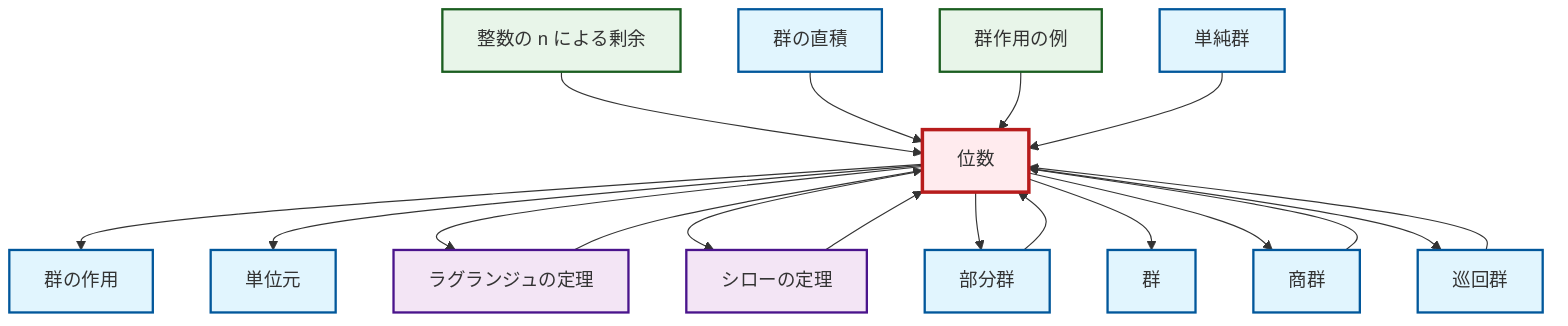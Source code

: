 graph TD
    classDef definition fill:#e1f5fe,stroke:#01579b,stroke-width:2px
    classDef theorem fill:#f3e5f5,stroke:#4a148c,stroke-width:2px
    classDef axiom fill:#fff3e0,stroke:#e65100,stroke-width:2px
    classDef example fill:#e8f5e9,stroke:#1b5e20,stroke-width:2px
    classDef current fill:#ffebee,stroke:#b71c1c,stroke-width:3px
    def-simple-group["単純群"]:::definition
    thm-sylow["シローの定理"]:::theorem
    ex-group-action-examples["群作用の例"]:::example
    def-subgroup["部分群"]:::definition
    ex-quotient-integers-mod-n["整数の n による剰余"]:::example
    def-cyclic-group["巡回群"]:::definition
    thm-lagrange["ラグランジュの定理"]:::theorem
    def-group["群"]:::definition
    def-direct-product["群の直積"]:::definition
    def-quotient-group["商群"]:::definition
    def-identity-element["単位元"]:::definition
    def-group-action["群の作用"]:::definition
    def-order["位数"]:::definition
    def-cyclic-group --> def-order
    def-order --> def-group-action
    def-order --> def-identity-element
    def-order --> thm-lagrange
    thm-sylow --> def-order
    thm-lagrange --> def-order
    def-order --> thm-sylow
    def-order --> def-subgroup
    ex-quotient-integers-mod-n --> def-order
    def-order --> def-group
    def-direct-product --> def-order
    def-order --> def-quotient-group
    def-quotient-group --> def-order
    def-subgroup --> def-order
    ex-group-action-examples --> def-order
    def-order --> def-cyclic-group
    def-simple-group --> def-order
    class def-order current